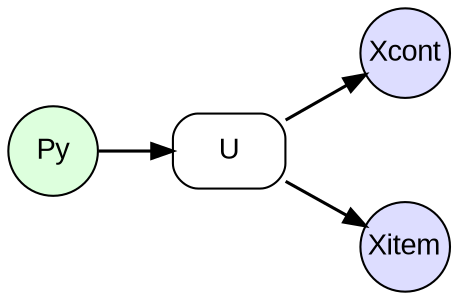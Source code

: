 digraph d {
	node [fontname = "Arial"];
	edge [fontname = "Arial", fontsize=11,color="#999999", penwidth=2, weight=1];

	nodesep=0.7
	rankdir=LR
	node [fontname = "Arial"];
	edge [fontname = "Arial", fontsize=11,color=black, penwidth=1.5, weight=1];

	subgraph prodIn {
		node [shape=circle, style=filled, fillcolor="#DDDDFF", fixedsize=true, width=0.6]
		pin1[label=Xcont]
		pin2[label=Xitem]
		}

	subgraph prodOur {
		node [shape=circle, style=filled, fillcolor="#DDFFDD", fixedsize=true, width=0.6]
		pout1[label=Py]
		}

	subgraph process {
		node [label="U" shape=box, style=rounded]
		process
	}

	pout1 -> process
	process -> pin1
	process -> pin2
}
